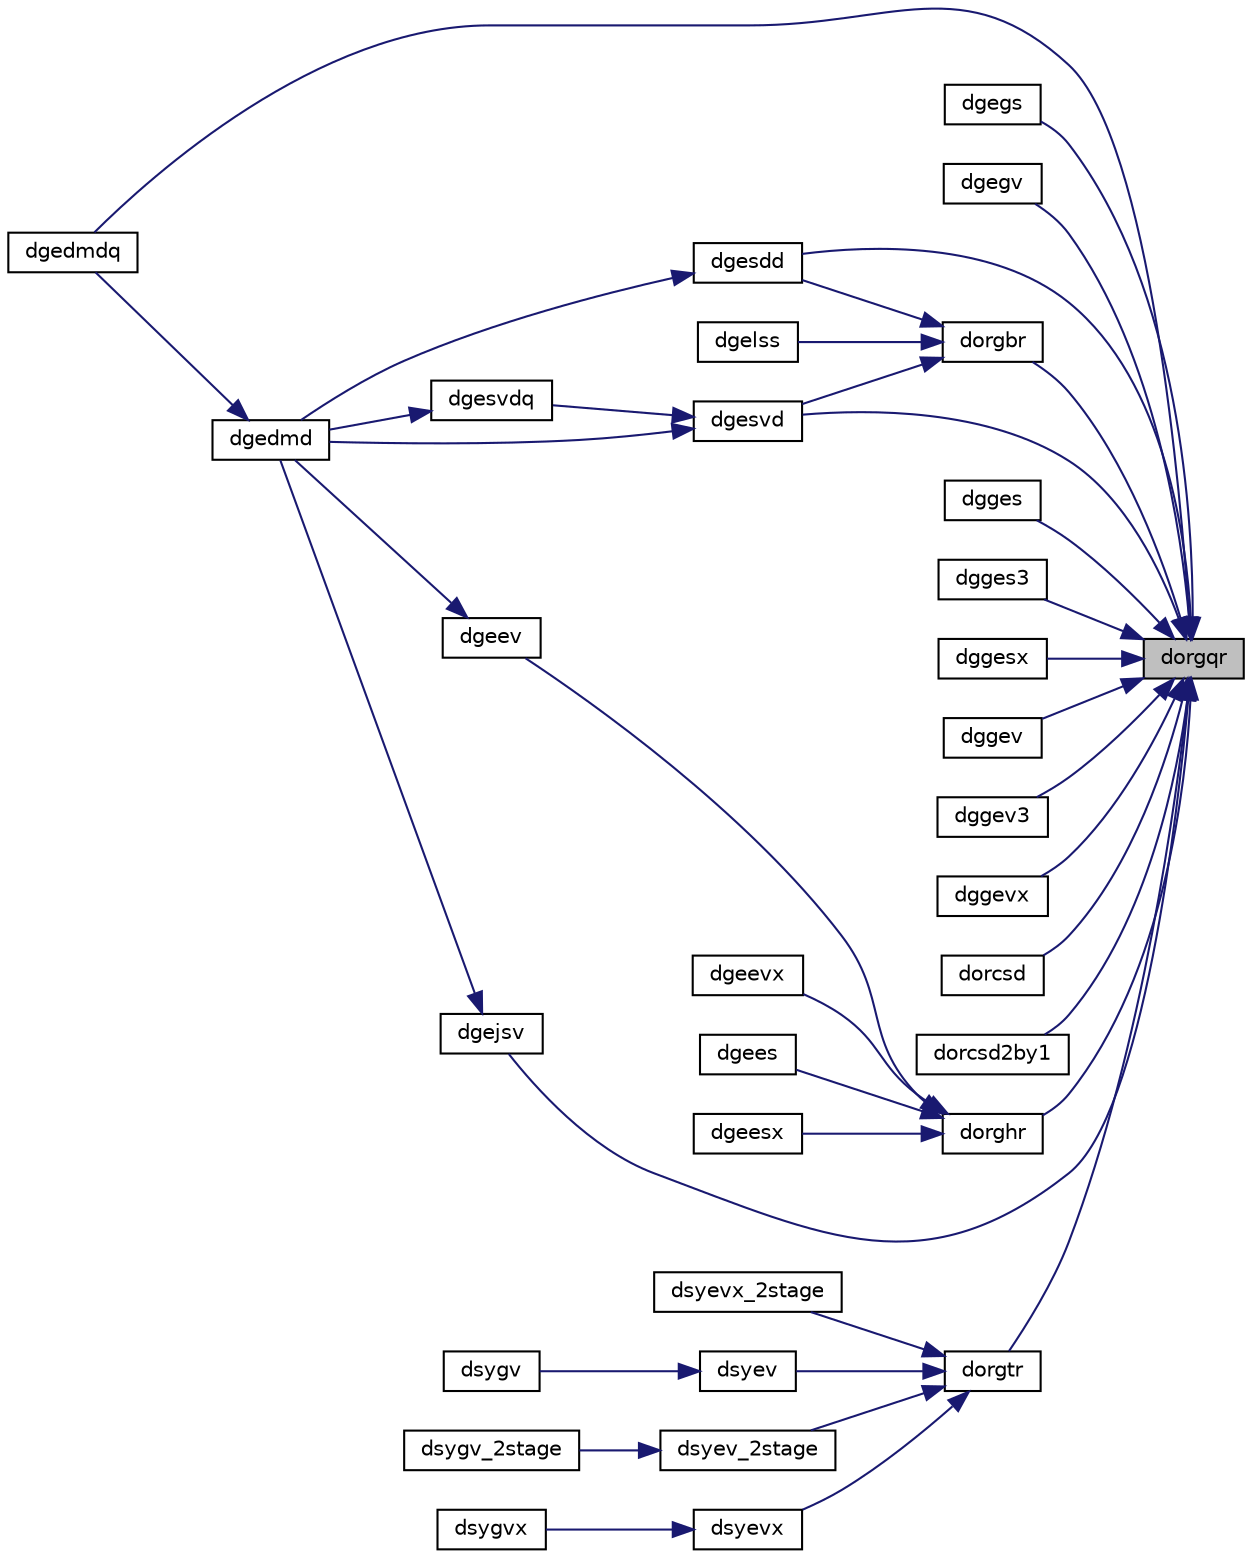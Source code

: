 digraph "dorgqr"
{
 // LATEX_PDF_SIZE
  edge [fontname="Helvetica",fontsize="10",labelfontname="Helvetica",labelfontsize="10"];
  node [fontname="Helvetica",fontsize="10",shape=record];
  rankdir="RL";
  Node1 [label="dorgqr",height=0.2,width=0.4,color="black", fillcolor="grey75", style="filled", fontcolor="black",tooltip="DORGQR"];
  Node1 -> Node2 [dir="back",color="midnightblue",fontsize="10",style="solid",fontname="Helvetica"];
  Node2 [label="dgedmdq",height=0.2,width=0.4,color="black", fillcolor="white", style="filled",URL="$dgedmdq_8f90.html#a6c9d2f77b73a03970b6e05984167644f",tooltip="DGEDMDQ computes the Dynamic Mode Decomposition (DMD) for a pair of data snapshot matrices."];
  Node1 -> Node3 [dir="back",color="midnightblue",fontsize="10",style="solid",fontname="Helvetica"];
  Node3 [label="dgegs",height=0.2,width=0.4,color="black", fillcolor="white", style="filled",URL="$dgegs_8f.html#af64f56e7012093f95cd35f59271b85bf",tooltip="DGEGS computes the eigenvalues, real Schur form, and, optionally, the left and/or right Schur vectors..."];
  Node1 -> Node4 [dir="back",color="midnightblue",fontsize="10",style="solid",fontname="Helvetica"];
  Node4 [label="dgegv",height=0.2,width=0.4,color="black", fillcolor="white", style="filled",URL="$dgegv_8f.html#a4a909655349307569c2a11e703a7ac08",tooltip="DGEGV computes the eigenvalues and, optionally, the left and/or right eigenvectors of a real matrix p..."];
  Node1 -> Node5 [dir="back",color="midnightblue",fontsize="10",style="solid",fontname="Helvetica"];
  Node5 [label="dgejsv",height=0.2,width=0.4,color="black", fillcolor="white", style="filled",URL="$dgejsv_8f.html#a8767bfcf983f8dc6ef2842029ab25599",tooltip="DGEJSV"];
  Node5 -> Node6 [dir="back",color="midnightblue",fontsize="10",style="solid",fontname="Helvetica"];
  Node6 [label="dgedmd",height=0.2,width=0.4,color="black", fillcolor="white", style="filled",URL="$dgedmd_8f90.html#a873ebfba3e94c6200e9f6da79644abb1",tooltip="DGEDMD computes the Dynamic Mode Decomposition (DMD) for a pair of data snapshot matrices."];
  Node6 -> Node2 [dir="back",color="midnightblue",fontsize="10",style="solid",fontname="Helvetica"];
  Node1 -> Node7 [dir="back",color="midnightblue",fontsize="10",style="solid",fontname="Helvetica"];
  Node7 [label="dgesdd",height=0.2,width=0.4,color="black", fillcolor="white", style="filled",URL="$dgesdd_8f.html#ad8e0f1c83a78d3d4858eaaa88a1c5ab1",tooltip="DGESDD"];
  Node7 -> Node6 [dir="back",color="midnightblue",fontsize="10",style="solid",fontname="Helvetica"];
  Node1 -> Node8 [dir="back",color="midnightblue",fontsize="10",style="solid",fontname="Helvetica"];
  Node8 [label="dgesvd",height=0.2,width=0.4,color="black", fillcolor="white", style="filled",URL="$dgesvd_8f.html#a84fdf22a62b12ff364621e4713ce02f2",tooltip="DGESVD computes the singular value decomposition (SVD) for GE matrices"];
  Node8 -> Node6 [dir="back",color="midnightblue",fontsize="10",style="solid",fontname="Helvetica"];
  Node8 -> Node9 [dir="back",color="midnightblue",fontsize="10",style="solid",fontname="Helvetica"];
  Node9 [label="dgesvdq",height=0.2,width=0.4,color="black", fillcolor="white", style="filled",URL="$dgesvdq_8f.html#a6e6e097bd6ae8191bddcb0bc4ad9b43d",tooltip="DGESVDQ computes the singular value decomposition (SVD) with a QR-Preconditioned QR SVD Method for GE..."];
  Node9 -> Node6 [dir="back",color="midnightblue",fontsize="10",style="solid",fontname="Helvetica"];
  Node1 -> Node10 [dir="back",color="midnightblue",fontsize="10",style="solid",fontname="Helvetica"];
  Node10 [label="dgges",height=0.2,width=0.4,color="black", fillcolor="white", style="filled",URL="$dgges_8f.html#a8637d4b822e19d10327ddcb4235dc08e",tooltip="DGGES computes the eigenvalues, the Schur form, and, optionally, the matrix of Schur vectors for GE m..."];
  Node1 -> Node11 [dir="back",color="midnightblue",fontsize="10",style="solid",fontname="Helvetica"];
  Node11 [label="dgges3",height=0.2,width=0.4,color="black", fillcolor="white", style="filled",URL="$dgges3_8f.html#a3903b5dcbc186bcc5b2db0604331dbb6",tooltip="DGGES3 computes the eigenvalues, the Schur form, and, optionally, the matrix of Schur vectors for GE ..."];
  Node1 -> Node12 [dir="back",color="midnightblue",fontsize="10",style="solid",fontname="Helvetica"];
  Node12 [label="dggesx",height=0.2,width=0.4,color="black", fillcolor="white", style="filled",URL="$dggesx_8f.html#a923e1df287c0a880641462ce42607936",tooltip="DGGESX computes the eigenvalues, the Schur form, and, optionally, the matrix of Schur vectors for GE ..."];
  Node1 -> Node13 [dir="back",color="midnightblue",fontsize="10",style="solid",fontname="Helvetica"];
  Node13 [label="dggev",height=0.2,width=0.4,color="black", fillcolor="white", style="filled",URL="$dggev_8f.html#a4f59e87e670a755b41cbdd7e97f36bea",tooltip="DGGEV computes the eigenvalues and, optionally, the left and/or right eigenvectors for GE matrices"];
  Node1 -> Node14 [dir="back",color="midnightblue",fontsize="10",style="solid",fontname="Helvetica"];
  Node14 [label="dggev3",height=0.2,width=0.4,color="black", fillcolor="white", style="filled",URL="$dggev3_8f.html#a28d81b96083b18aa21c47e2e6ff59e5a",tooltip="DGGEV3 computes the eigenvalues and, optionally, the left and/or right eigenvectors for GE matrices (..."];
  Node1 -> Node15 [dir="back",color="midnightblue",fontsize="10",style="solid",fontname="Helvetica"];
  Node15 [label="dggevx",height=0.2,width=0.4,color="black", fillcolor="white", style="filled",URL="$dggevx_8f.html#a58099bb0f4ebe6a1f6f6078e05a6fb78",tooltip="DGGEVX computes the eigenvalues and, optionally, the left and/or right eigenvectors for GE matrices"];
  Node1 -> Node16 [dir="back",color="midnightblue",fontsize="10",style="solid",fontname="Helvetica"];
  Node16 [label="dorcsd",height=0.2,width=0.4,color="black", fillcolor="white", style="filled",URL="$dorcsd_8f.html#a36c8c415a8b62b6f501ce5a99b69bfb1",tooltip="DORCSD"];
  Node1 -> Node17 [dir="back",color="midnightblue",fontsize="10",style="solid",fontname="Helvetica"];
  Node17 [label="dorcsd2by1",height=0.2,width=0.4,color="black", fillcolor="white", style="filled",URL="$dorcsd2by1_8f.html#ae1a7eecbb70baaeb096a481052750f63",tooltip="DORCSD2BY1"];
  Node1 -> Node18 [dir="back",color="midnightblue",fontsize="10",style="solid",fontname="Helvetica"];
  Node18 [label="dorgbr",height=0.2,width=0.4,color="black", fillcolor="white", style="filled",URL="$dorgbr_8f.html#a3cef6a16beac76badd73886c843d2c31",tooltip="DORGBR"];
  Node18 -> Node19 [dir="back",color="midnightblue",fontsize="10",style="solid",fontname="Helvetica"];
  Node19 [label="dgelss",height=0.2,width=0.4,color="black", fillcolor="white", style="filled",URL="$dgelss_8f.html#aa6ed601d0622edcecb90de08d7a218ec",tooltip="DGELSS solves overdetermined or underdetermined systems for GE matrices"];
  Node18 -> Node7 [dir="back",color="midnightblue",fontsize="10",style="solid",fontname="Helvetica"];
  Node18 -> Node8 [dir="back",color="midnightblue",fontsize="10",style="solid",fontname="Helvetica"];
  Node1 -> Node20 [dir="back",color="midnightblue",fontsize="10",style="solid",fontname="Helvetica"];
  Node20 [label="dorghr",height=0.2,width=0.4,color="black", fillcolor="white", style="filled",URL="$dorghr_8f.html#adacfe7750b7fbd625d8101c118174dec",tooltip="DORGHR"];
  Node20 -> Node21 [dir="back",color="midnightblue",fontsize="10",style="solid",fontname="Helvetica"];
  Node21 [label="dgees",height=0.2,width=0.4,color="black", fillcolor="white", style="filled",URL="$dgees_8f.html#a2233e8611b7b529422497036b284b438",tooltip="DGEES computes the eigenvalues, the Schur form, and, optionally, the matrix of Schur vectors for GE m..."];
  Node20 -> Node22 [dir="back",color="midnightblue",fontsize="10",style="solid",fontname="Helvetica"];
  Node22 [label="dgeesx",height=0.2,width=0.4,color="black", fillcolor="white", style="filled",URL="$dgeesx_8f.html#a745081b04dc6f1b5a93a5d8b31aec915",tooltip="DGEESX computes the eigenvalues, the Schur form, and, optionally, the matrix of Schur vectors for GE ..."];
  Node20 -> Node23 [dir="back",color="midnightblue",fontsize="10",style="solid",fontname="Helvetica"];
  Node23 [label="dgeev",height=0.2,width=0.4,color="black", fillcolor="white", style="filled",URL="$dgeev_8f.html#a66e19253344358f5dee1e60502b9e96f",tooltip="DGEEV computes the eigenvalues and, optionally, the left and/or right eigenvectors for GE matrices"];
  Node23 -> Node6 [dir="back",color="midnightblue",fontsize="10",style="solid",fontname="Helvetica"];
  Node20 -> Node24 [dir="back",color="midnightblue",fontsize="10",style="solid",fontname="Helvetica"];
  Node24 [label="dgeevx",height=0.2,width=0.4,color="black", fillcolor="white", style="filled",URL="$dgeevx_8f.html#a4e35e1d4e9b63ba9eef4ba8aff3debae",tooltip="DGEEVX computes the eigenvalues and, optionally, the left and/or right eigenvectors for GE matrices"];
  Node1 -> Node25 [dir="back",color="midnightblue",fontsize="10",style="solid",fontname="Helvetica"];
  Node25 [label="dorgtr",height=0.2,width=0.4,color="black", fillcolor="white", style="filled",URL="$dorgtr_8f.html#ab9106f66ee699faf1bd78afc143eda43",tooltip="DORGTR"];
  Node25 -> Node26 [dir="back",color="midnightblue",fontsize="10",style="solid",fontname="Helvetica"];
  Node26 [label="dsyev",height=0.2,width=0.4,color="black", fillcolor="white", style="filled",URL="$dsyev_8f.html#a442c43fca5493590f8f26cf42fed4044",tooltip="DSYEV computes the eigenvalues and, optionally, the left and/or right eigenvectors for SY matrices"];
  Node26 -> Node27 [dir="back",color="midnightblue",fontsize="10",style="solid",fontname="Helvetica"];
  Node27 [label="dsygv",height=0.2,width=0.4,color="black", fillcolor="white", style="filled",URL="$dsygv_8f.html#a007d33bcdcc697e17c6d15432f159b73",tooltip="DSYGV"];
  Node25 -> Node28 [dir="back",color="midnightblue",fontsize="10",style="solid",fontname="Helvetica"];
  Node28 [label="dsyev_2stage",height=0.2,width=0.4,color="black", fillcolor="white", style="filled",URL="$dsyev__2stage_8f.html#ae624a176ee6bb6e67613f22114f63106",tooltip="DSYEV_2STAGE computes the eigenvalues and, optionally, the left and/or right eigenvectors for SY matr..."];
  Node28 -> Node29 [dir="back",color="midnightblue",fontsize="10",style="solid",fontname="Helvetica"];
  Node29 [label="dsygv_2stage",height=0.2,width=0.4,color="black", fillcolor="white", style="filled",URL="$dsygv__2stage_8f.html#a3306414cf787c52109d20e2f5ca7581d",tooltip="DSYGV_2STAGE"];
  Node25 -> Node30 [dir="back",color="midnightblue",fontsize="10",style="solid",fontname="Helvetica"];
  Node30 [label="dsyevx",height=0.2,width=0.4,color="black", fillcolor="white", style="filled",URL="$dsyevx_8f.html#a68612cdf4ed1051c08f0b0735b8dfdea",tooltip="DSYEVX computes the eigenvalues and, optionally, the left and/or right eigenvectors for SY matrices"];
  Node30 -> Node31 [dir="back",color="midnightblue",fontsize="10",style="solid",fontname="Helvetica"];
  Node31 [label="dsygvx",height=0.2,width=0.4,color="black", fillcolor="white", style="filled",URL="$dsygvx_8f.html#a51bef2d9d58cfff3f1bac9143ccc85b8",tooltip="DSYGVX"];
  Node25 -> Node32 [dir="back",color="midnightblue",fontsize="10",style="solid",fontname="Helvetica"];
  Node32 [label="dsyevx_2stage",height=0.2,width=0.4,color="black", fillcolor="white", style="filled",URL="$dsyevx__2stage_8f.html#ae4eebc2e2a39933908d6ffe64611bca1",tooltip="DSYEVX_2STAGE computes the eigenvalues and, optionally, the left and/or right eigenvectors for SY mat..."];
}
